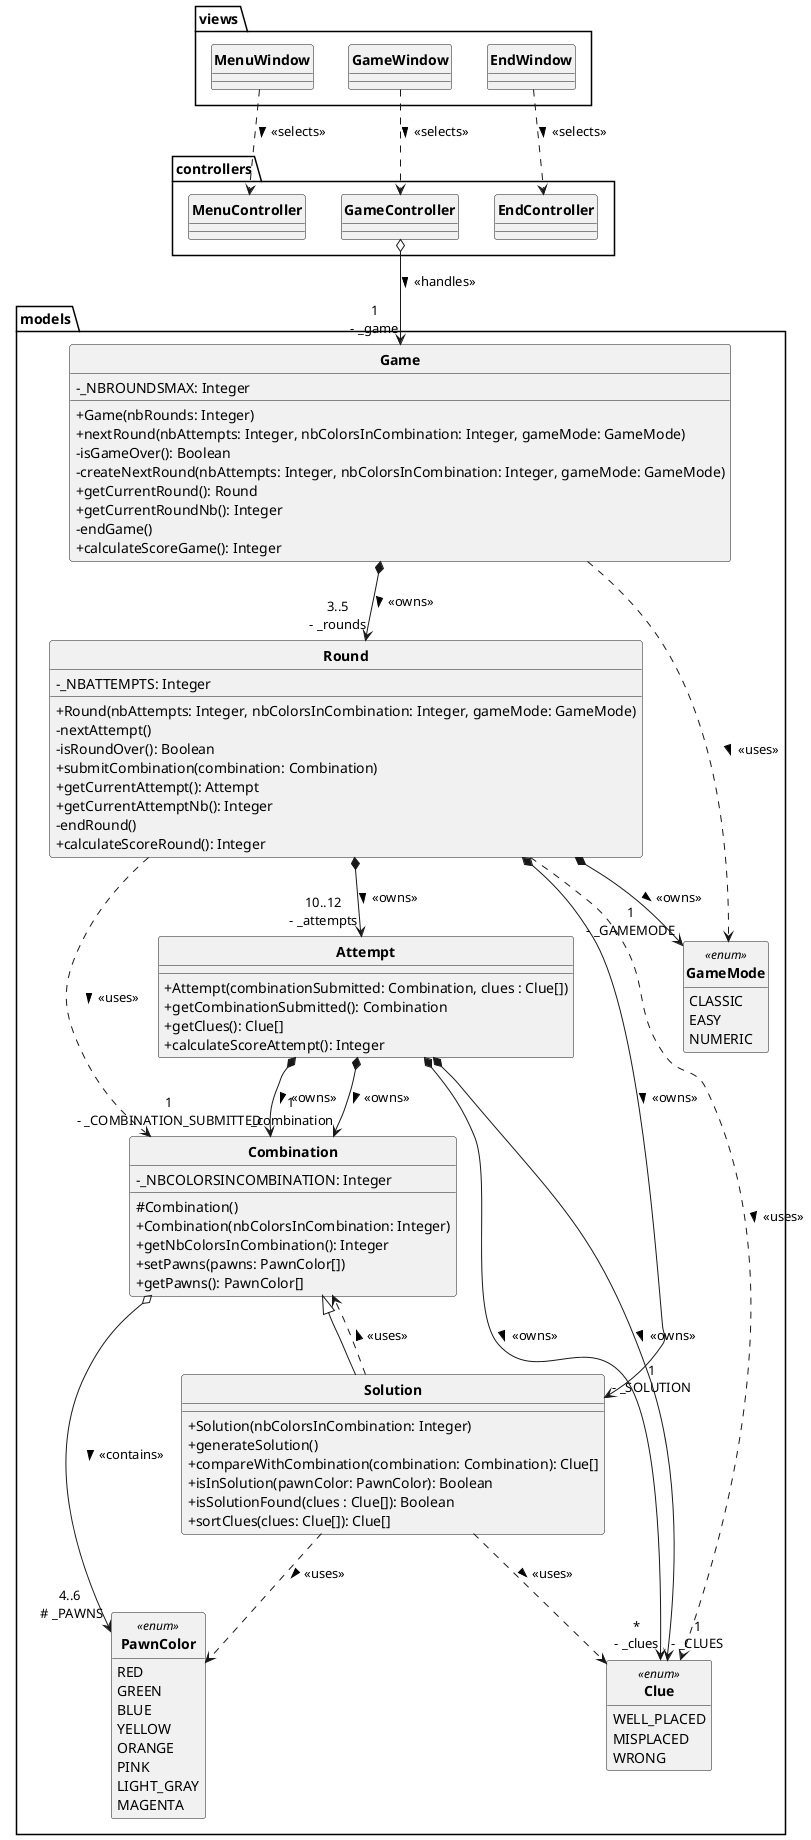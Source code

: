 @startuml

skinparam style strictuml
skinparam classAttributeIconSize 0
skinparam classFontStyle Bold
hide enum methods
hide interface attributes

package views {
    class MenuWindow {}
    class GameWindow {}
    class EndWindow {}
}

package controllers {
    class MenuController {}
    class GameController {}
    class EndController {}
}

package models {
    class Game {
        - _NBROUNDSMAX: Integer
        + Game(nbRounds: Integer)
        + nextRound(nbAttempts: Integer, nbColorsInCombination: Integer, gameMode: GameMode)
        - isGameOver(): Boolean
        - createNextRound(nbAttempts: Integer, nbColorsInCombination: Integer, gameMode: GameMode)
        + getCurrentRound(): Round
        + getCurrentRoundNb(): Integer
        - endGame()
        + calculateScoreGame(): Integer
    }
    class Round {
        - _NBATTEMPTS: Integer
        + Round(nbAttempts: Integer, nbColorsInCombination: Integer, gameMode: GameMode)
        - nextAttempt()
        - isRoundOver(): Boolean
        + submitCombination(combination: Combination)
        + getCurrentAttempt(): Attempt
        + getCurrentAttemptNb(): Integer
        - endRound()
        + calculateScoreRound(): Integer
    }
    class Combination {
        - _NBCOLORSINCOMBINATION: Integer
        # Combination()
        + Combination(nbColorsInCombination: Integer)
        + getNbColorsInCombination(): Integer
        + setPawns(pawns: PawnColor[])
        + getPawns(): PawnColor[]
    }
    class Solution extends Combination {
        + Solution(nbColorsInCombination: Integer)
        + generateSolution()
        + compareWithCombination(combination: Combination): Clue[]
        + isInSolution(pawnColor: PawnColor): Boolean
        + isSolutionFound(clues : Clue[]): Boolean
        + sortClues(clues: Clue[]): Clue[]
    }
    class Attempt {
        + Attempt(combinationSubmitted: Combination, clues : Clue[])
        + getCombinationSubmitted(): Combination
        + getClues(): Clue[]
        + calculateScoreAttempt(): Integer
    }

    enum PawnColor <<enum>> {
        RED
        GREEN
        BLUE
        YELLOW
        ORANGE
        PINK
        LIGHT_GRAY
        MAGENTA
    }
    enum GameMode <<enum>> {
        CLASSIC
        EASY
        NUMERIC
    }
    enum Clue <<enum>> {
        WELL_PLACED
        MISPLACED
        WRONG
    }
}

'Relations

'Views

'MenuWindow
MenuWindow ..> MenuController : > <<selects>>

'GameWindow
GameWindow ..> GameController : > <<selects>>

'EndWindow
EndWindow ..> EndController : > <<selects>>

'Controllers

'GameController
GameController o--> "1\n- _game" Game : > <<handles>>

'Models

'Game
Game *--> "3..5\n- _rounds" Round : > <<owns>>
Game ..> GameMode : > <<uses>>

'Round
Round *--> "1\n- _SOLUTION" Solution : > <<owns>>
Round *--> "10..12\n- _attempts" Attempt : > <<owns>>
Round *--> "1\n- _GAMEMODE" GameMode : > <<owns>>
Round ..> Combination : > <<uses>>
Round ..> Clue : > <<uses>>

'Combination
Combination o--> "4..6\n # _PAWNS" PawnColor : > <<contains>>

'Solution
Solution ..> PawnColor : > <<uses>>
Solution ..> Clue : > <<uses>>
Solution ..> Combination : > <<uses>>

Attempt *--> "*\n- _clues" Clue : > <<owns>>
Attempt *--> "1\n _combination" Combination : > <<owns>>

'Attempt
Attempt *--> "1\n- _COMBINATION_SUBMITTED" Combination : > <<owns>>
Attempt *--> "1\n- _CLUES" Clue : > <<owns>>

@enduml

'Modif rapport : dire que y'a pas de code, pas possible de changer de GameMode en cours de manche à cause du calcul du score
